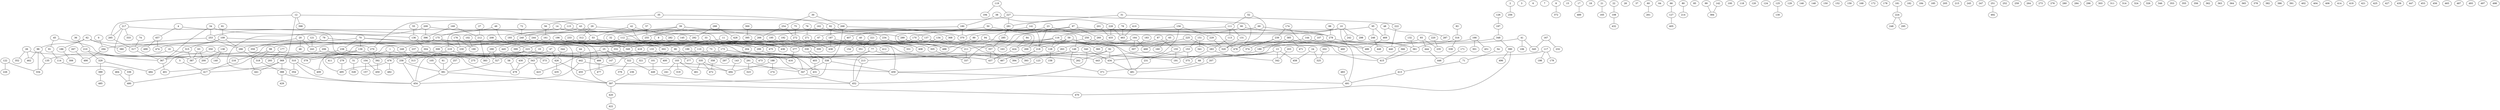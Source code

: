graph g {0;1;2;3;4;5;6;7;8;9;10;11;12;13;14;15;16;17;18;19;20;21;22;23;24;25;26;27;28;29;30;31;32;33;34;35;36;37;38;39;40;41;42;43;44;45;46;47;48;49;50;51;52;53;54;55;56;57;58;59;60;61;62;63;64;65;66;67;68;69;70;71;72;73;74;75;76;77;78;79;80;81;82;83;84;85;86;87;88;89;90;91;92;93;94;95;96;97;98;99;100;101;102;103;104;105;106;107;108;109;110;111;112;113;114;115;116;117;118;119;120;121;122;123;124;125;126;127;128;129;130;131;132;133;134;135;136;137;138;139;140;141;142;143;144;145;146;147;148;149;150;151;152;153;154;155;156;157;158;159;160;161;162;163;164;165;166;167;168;169;170;171;172;173;174;175;176;177;178;179;180;181;182;183;184;185;186;187;188;189;190;191;192;193;194;195;196;197;198;199;200;201;202;203;204;205;206;207;208;209;210;211;212;213;214;215;216;217;218;219;220;221;222;223;224;225;226;227;228;229;230;231;232;233;234;235;236;237;238;239;240;241;242;243;244;245;246;247;248;249;250;251;252;253;254;255;256;257;258;259;260;261;262;263;264;265;266;267;268;269;270;271;272;273;274;275;276;277;278;279;280;281;282;283;284;285;286;287;288;289;290;291;292;293;294;295;296;297;298;299;300;301;302;303;304;305;306;307;308;309;310;311;312;313;314;315;316;317;318;319;320;321;322;323;324;325;326;327;328;329;330;331;332;333;334;335;336;337;338;339;340;341;342;343;344;345;346;347;348;349;350;351;352;353;354;355;356;357;358;359;360;361;362;363;364;365;366;367;368;369;370;371;372;373;374;375;376;377;378;379;380;381;382;383;384;385;386;387;388;389;390;391;392;393;394;395;396;397;398;399;400;401;402;403;404;405;406;407;408;409;410;411;412;413;414;415;416;417;418;419;420;421;422;423;424;425;426;427;428;429;430;431;432;433;434;435;436;437;438;439;440;441;442;443;444;445;446;447;448;449;450;451;452;453;454;455;456;457;458;459;460;461;462;463;464;465;466;467;468;469;470;471;472;473;474;475;476;477;478;479;480;481;482;483;484;485;486;487;488;489;490;491;492;493;494;495;496;497;498;499;0 -- 294;1 -- 51;1 -- 275;1 -- 476;2 -- 256;4 -- 258;4 -- 457;5 -- 417;8 -- 372;9 -- 277;9 -- 475;10 -- 89;10 -- 116;10 -- 242;10 -- 298;10 -- 486;11 -- 128;11 -- 230;12 -- 43;12 -- 265;12 -- 369;12 -- 398;13 -- 68;13 -- 342;13 -- 434;13 -- 458;14 -- 253;14 -- 309;16 -- 135;16 -- 310;17 -- 489;19 -- 58;20 -- 46;20 -- 243;20 -- 359;21 -- 165;22 -- 108;23 -- 213;23 -- 218;23 -- 250;24 -- 325;24 -- 458;25 -- 147;25 -- 322;25 -- 423;25 -- 437;26 -- 352;26 -- 416;26 -- 462;27 -- 212;29 -- 240;29 -- 292;29 -- 312;30 -- 254;30 -- 268;31 -- 222;31 -- 281;32 -- 204;33 -- 436;34 -- 136;34 -- 253;34 -- 367;35 -- 56;35 -- 82;36 -- 210;38 -- 180;38 -- 228;39 -- 110;39 -- 112;39 -- 137;39 -- 149;40 -- 154;41 -- 106;41 -- 189;41 -- 345;42 -- 53;42 -- 282;42 -- 299;43 -- 53;43 -- 193;43 -- 436;44 -- 442;45 -- 91;45 -- 387;47 -- 313;47 -- 426;48 -- 287;48 -- 469;49 -- 175;49 -- 397;50 -- 67;50 -- 269;51 -- 328;52 -- 111;52 -- 320;53 -- 86;53 -- 347;53 -- 393;53 -- 399;53 -- 445;54 -- 71;55 -- 136;56 -- 161;57 -- 255;58 -- 479;59 -- 128;59 -- 211;59 -- 360;60 -- 261;61 -- 381;62 -- 96;62 -- 186;62 -- 349;62 -- 380;63 -- 200;63 -- 387;65 -- 160;65 -- 360;66 -- 127;67 -- 332;67 -- 488;68 -- 371;69 -- 163;69 -- 278;70 -- 139;70 -- 238;70 -- 380;70 -- 397;70 -- 415;71 -- 413;72 -- 240;73 -- 455;73 -- 467;74 -- 317;75 -- 272;76 -- 271;77 -- 343;77 -- 434;77 -- 452;78 -- 463;79 -- 98;79 -- 249;80 -- 214;81 -- 109;82 -- 187;82 -- 234;83 -- 316;84 -- 424;86 -- 213;86 -- 369;86 -- 377;87 -- 149;87 -- 155;88 -- 278;89 -- 488;90 -- 170;90 -- 278;91 -- 114;92 -- 262;92 -- 297;92 -- 434;93 -- 235;93 -- 320;93 -- 444;94 -- 299;94 -- 481;95 -- 244;95 -- 246;95 -- 469;96 -- 135;96 -- 334;96 -- 462;97 -- 240;97 -- 260;97 -- 337;97 -- 478;98 -- 318;98 -- 441;99 -- 384;101 -- 449;102 -- 190;103 -- 241;103 -- 319;103 -- 459;103 -- 461;104 -- 157;104 -- 450;105 -- 381;107 -- 361;107 -- 434;108 -- 432;109 -- 270;109 -- 286;109 -- 315;109 -- 474;110 -- 416;110 -- 454;110 -- 473;111 -- 113;111 -- 131;111 -- 408;112 -- 204;112 -- 317;112 -- 459;113 -- 283;114 -- 336;115 -- 219;115 -- 289;116 -- 128;116 -- 286;116 -- 349;116 -- 424;116 -- 440;116 -- 460;117 -- 179;117 -- 191;117 -- 198;119 -- 194;119 -- 227;121 -- 243;122 -- 226;122 -- 334;123 -- 459;125 -- 130;126 -- 197;127 -- 405;128 -- 158;131 -- 320;132 -- 361;133 -- 275;133 -- 347;134 -- 191;134 -- 223;135 -- 334;136 -- 304;136 -- 332;137 -- 154;137 -- 163;137 -- 351;137 -- 357;138 -- 140;138 -- 200;139 -- 293;139 -- 297;139 -- 338;139 -- 379;139 -- 495;141 -- 218;141 -- 407;142 -- 384;143 -- 494;144 -- 189;144 -- 415;145 -- 436;149 -- 371;149 -- 467;151 -- 153;151 -- 341;153 -- 375;153 -- 393;155 -- 191;155 -- 231;156 -- 229;156 -- 370;156 -- 443;161 -- 173;161 -- 290;162 -- 255;162 -- 368;164 -- 218;164 -- 307;164 -- 409;164 -- 468;166 -- 263;166 -- 301;166 -- 451;167 -- 232;167 -- 345;169 -- 212;169 -- 396;170 -- 223;170 -- 262;171 -- 446;173 -- 321;173 -- 443;174 -- 239;174 -- 491;175 -- 216;175 -- 230;175 -- 249;175 -- 436;176 -- 190;176 -- 230;177 -- 293;180 -- 255;180 -- 370;181 -- 224;183 -- 307;186 -- 306;187 -- 211;187 -- 438;188 -- 274;188 -- 494;189 -- 443;192 -- 436;192 -- 438;193 -- 466;195 -- 309;196 -- 349;196 -- 418;196 -- 431;197 -- 348;199 -- 291;199 -- 473;201 -- 433;202 -- 325;203 -- 342;206 -- 392;206 -- 401;207 -- 481;208 -- 223;209 -- 244;209 -- 354;209 -- 396;210 -- 329;210 -- 367;211 -- 337;212 -- 383;213 -- 452;216 -- 417;217 -- 265;217 -- 278;217 -- 333;217 -- 387;218 -- 394;218 -- 467;219 -- 258;219 -- 373;219 -- 437;219 -- 476;220 -- 235;221 -- 351;222 -- 440;223 -- 327;223 -- 377;223 -- 387;224 -- 248;224 -- 295;225 -- 283;225 -- 468;227 -- 270;227 -- 281;227 -- 478;228 -- 433;228 -- 463;229 -- 320;231 -- 481;233 -- 302;234 -- 408;236 -- 397;237 -- 327;238 -- 318;238 -- 479;239 -- 374;239 -- 478;240 -- 243;240 -- 302;244 -- 308;244 -- 412;246 -- 448;249 -- 313;250 -- 277;250 -- 486;251 -- 492;253 -- 286;253 -- 294;254 -- 266;254 -- 272;255 -- 299;257 -- 381;258 -- 381;258 -- 454;260 -- 269;260 -- 320;263 -- 437;265 -- 317;266 -- 330;266 -- 331;266 -- 379;267 -- 490;268 -- 338;268 -- 370;270 -- 392;271 -- 438;272 -- 309;277 -- 416;278 -- 361;279 -- 495;281 -- 285;283 -- 342;283 -- 375;285 -- 357;286 -- 318;288 -- 292;288 -- 428;289 -- 305;289 -- 488;290 -- 327;290 -- 383;291 -- 323;291 -- 347;294 -- 490;299 -- 403;300 -- 395;304 -- 343;304 -- 411;305 -- 337;308 -- 367;308 -- 466;310 -- 354;310 -- 409;310 -- 454;315 -- 367;315 -- 387;316 -- 339;316 -- 361;317 -- 367;318 -- 388;322 -- 376;322 -- 449;327 -- 381;329 -- 389;329 -- 484;330 -- 338;330 -- 403;332 -- 400;335 -- 461;335 -- 472;335 -- 494;336 -- 480;338 -- 347;338 -- 397;338 -- 459;340 -- 434;340 -- 452;343 -- 423;343 -- 479;344 -- 426;347 -- 452;348 -- 390;348 -- 440;350 -- 379;350 -- 484;357 -- 437;357 -- 467;358 -- 472;361 -- 415;366 -- 415;367 -- 401;369 -- 388;369 -- 417;369 -- 441;381 -- 397;381 -- 454;385 -- 460;385 -- 471;385 -- 478;388 -- 429;388 -- 454;389 -- 485;390 -- 470;390 -- 496;392 -- 450;395 -- 436;397 -- 420;397 -- 470;403 -- 431;407 -- 438;410 -- 463;413 -- 491;417 -- 480;420 -- 422;424 -- 437;426 -- 435;426 -- 455;430 -- 479;434 -- 481;442 -- 454;442 -- 494;444 -- 446;449 -- 452;457 -- 474;457 -- 499;459 -- 491;464 -- 480;466 -- 477;469 -- 486;476 -- 482;476 -- 495;483 -- 491;}